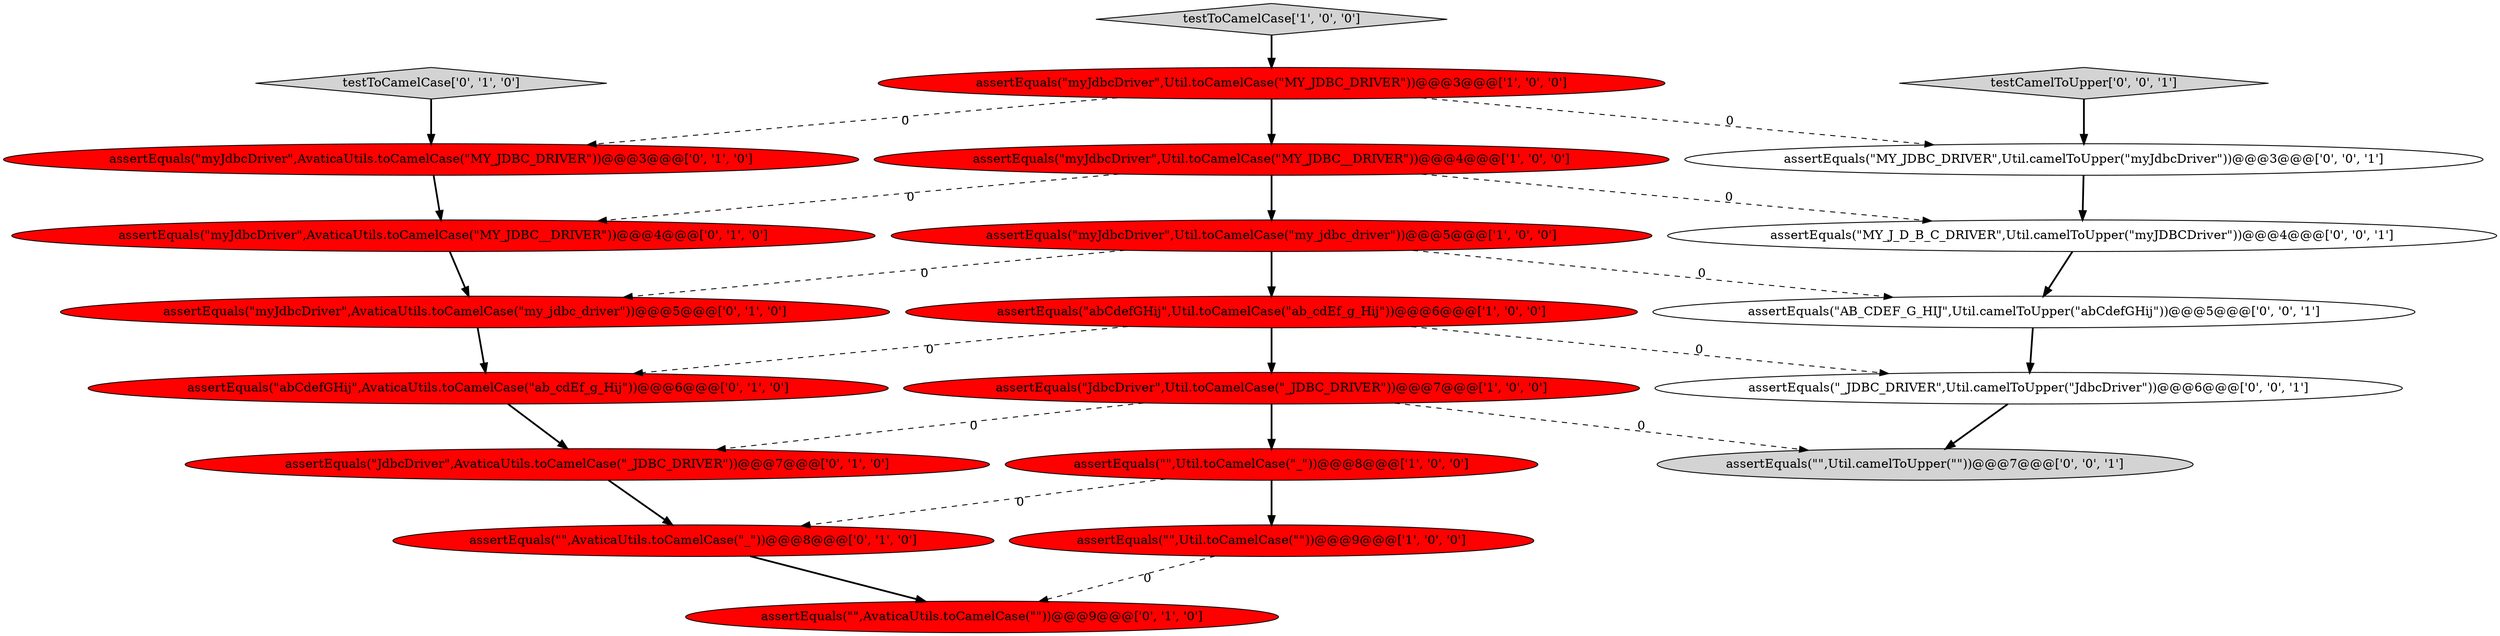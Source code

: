digraph {
8 [style = filled, label = "assertEquals(\"myJdbcDriver\",AvaticaUtils.toCamelCase(\"MY_JDBC__DRIVER\"))@@@4@@@['0', '1', '0']", fillcolor = red, shape = ellipse image = "AAA1AAABBB2BBB"];
14 [style = filled, label = "testToCamelCase['0', '1', '0']", fillcolor = lightgray, shape = diamond image = "AAA0AAABBB2BBB"];
20 [style = filled, label = "assertEquals(\"AB_CDEF_G_HIJ\",Util.camelToUpper(\"abCdefGHij\"))@@@5@@@['0', '0', '1']", fillcolor = white, shape = ellipse image = "AAA0AAABBB3BBB"];
9 [style = filled, label = "assertEquals(\"JdbcDriver\",AvaticaUtils.toCamelCase(\"_JDBC_DRIVER\"))@@@7@@@['0', '1', '0']", fillcolor = red, shape = ellipse image = "AAA1AAABBB2BBB"];
1 [style = filled, label = "assertEquals(\"myJdbcDriver\",Util.toCamelCase(\"my_jdbc_driver\"))@@@5@@@['1', '0', '0']", fillcolor = red, shape = ellipse image = "AAA1AAABBB1BBB"];
7 [style = filled, label = "testToCamelCase['1', '0', '0']", fillcolor = lightgray, shape = diamond image = "AAA0AAABBB1BBB"];
5 [style = filled, label = "assertEquals(\"JdbcDriver\",Util.toCamelCase(\"_JDBC_DRIVER\"))@@@7@@@['1', '0', '0']", fillcolor = red, shape = ellipse image = "AAA1AAABBB1BBB"];
10 [style = filled, label = "assertEquals(\"\",AvaticaUtils.toCamelCase(\"\"))@@@9@@@['0', '1', '0']", fillcolor = red, shape = ellipse image = "AAA1AAABBB2BBB"];
3 [style = filled, label = "assertEquals(\"\",Util.toCamelCase(\"\"))@@@9@@@['1', '0', '0']", fillcolor = red, shape = ellipse image = "AAA1AAABBB1BBB"];
15 [style = filled, label = "assertEquals(\"abCdefGHij\",AvaticaUtils.toCamelCase(\"ab_cdEf_g_Hij\"))@@@6@@@['0', '1', '0']", fillcolor = red, shape = ellipse image = "AAA1AAABBB2BBB"];
12 [style = filled, label = "assertEquals(\"\",AvaticaUtils.toCamelCase(\"_\"))@@@8@@@['0', '1', '0']", fillcolor = red, shape = ellipse image = "AAA1AAABBB2BBB"];
18 [style = filled, label = "assertEquals(\"_JDBC_DRIVER\",Util.camelToUpper(\"JdbcDriver\"))@@@6@@@['0', '0', '1']", fillcolor = white, shape = ellipse image = "AAA0AAABBB3BBB"];
16 [style = filled, label = "assertEquals(\"\",Util.camelToUpper(\"\"))@@@7@@@['0', '0', '1']", fillcolor = lightgray, shape = ellipse image = "AAA0AAABBB3BBB"];
2 [style = filled, label = "assertEquals(\"abCdefGHij\",Util.toCamelCase(\"ab_cdEf_g_Hij\"))@@@6@@@['1', '0', '0']", fillcolor = red, shape = ellipse image = "AAA1AAABBB1BBB"];
17 [style = filled, label = "assertEquals(\"MY_J_D_B_C_DRIVER\",Util.camelToUpper(\"myJDBCDriver\"))@@@4@@@['0', '0', '1']", fillcolor = white, shape = ellipse image = "AAA0AAABBB3BBB"];
13 [style = filled, label = "assertEquals(\"myJdbcDriver\",AvaticaUtils.toCamelCase(\"MY_JDBC_DRIVER\"))@@@3@@@['0', '1', '0']", fillcolor = red, shape = ellipse image = "AAA1AAABBB2BBB"];
19 [style = filled, label = "assertEquals(\"MY_JDBC_DRIVER\",Util.camelToUpper(\"myJdbcDriver\"))@@@3@@@['0', '0', '1']", fillcolor = white, shape = ellipse image = "AAA0AAABBB3BBB"];
11 [style = filled, label = "assertEquals(\"myJdbcDriver\",AvaticaUtils.toCamelCase(\"my_jdbc_driver\"))@@@5@@@['0', '1', '0']", fillcolor = red, shape = ellipse image = "AAA1AAABBB2BBB"];
21 [style = filled, label = "testCamelToUpper['0', '0', '1']", fillcolor = lightgray, shape = diamond image = "AAA0AAABBB3BBB"];
6 [style = filled, label = "assertEquals(\"myJdbcDriver\",Util.toCamelCase(\"MY_JDBC_DRIVER\"))@@@3@@@['1', '0', '0']", fillcolor = red, shape = ellipse image = "AAA1AAABBB1BBB"];
0 [style = filled, label = "assertEquals(\"myJdbcDriver\",Util.toCamelCase(\"MY_JDBC__DRIVER\"))@@@4@@@['1', '0', '0']", fillcolor = red, shape = ellipse image = "AAA1AAABBB1BBB"];
4 [style = filled, label = "assertEquals(\"\",Util.toCamelCase(\"_\"))@@@8@@@['1', '0', '0']", fillcolor = red, shape = ellipse image = "AAA1AAABBB1BBB"];
4->3 [style = bold, label=""];
21->19 [style = bold, label=""];
5->9 [style = dashed, label="0"];
6->0 [style = bold, label=""];
19->17 [style = bold, label=""];
0->17 [style = dashed, label="0"];
11->15 [style = bold, label=""];
4->12 [style = dashed, label="0"];
2->15 [style = dashed, label="0"];
1->20 [style = dashed, label="0"];
5->16 [style = dashed, label="0"];
20->18 [style = bold, label=""];
12->10 [style = bold, label=""];
6->13 [style = dashed, label="0"];
15->9 [style = bold, label=""];
1->11 [style = dashed, label="0"];
0->1 [style = bold, label=""];
5->4 [style = bold, label=""];
7->6 [style = bold, label=""];
6->19 [style = dashed, label="0"];
2->18 [style = dashed, label="0"];
0->8 [style = dashed, label="0"];
1->2 [style = bold, label=""];
3->10 [style = dashed, label="0"];
9->12 [style = bold, label=""];
14->13 [style = bold, label=""];
13->8 [style = bold, label=""];
8->11 [style = bold, label=""];
2->5 [style = bold, label=""];
17->20 [style = bold, label=""];
18->16 [style = bold, label=""];
}
